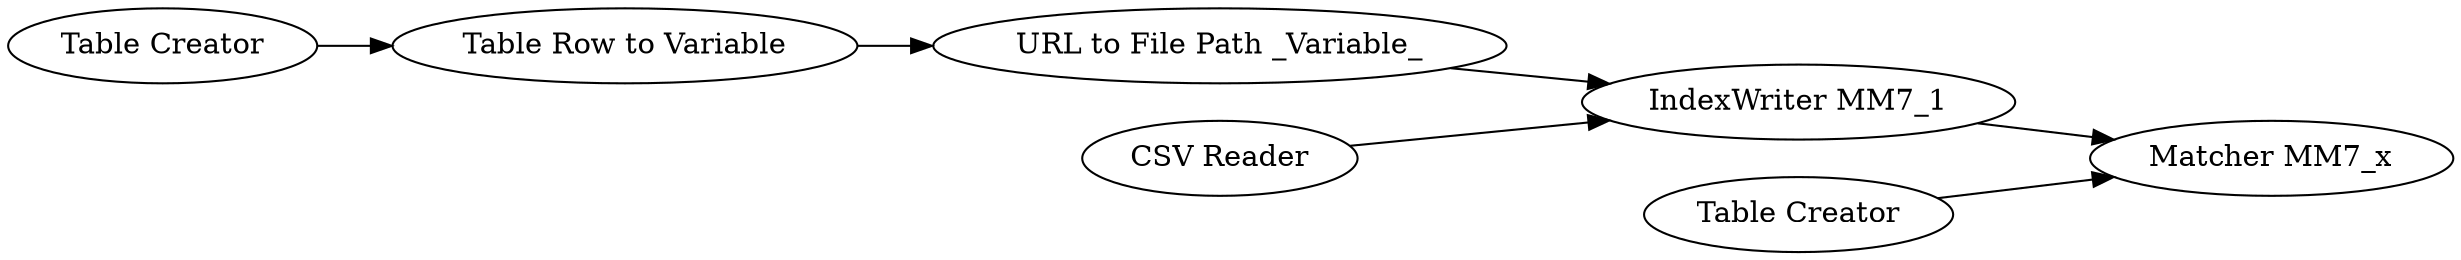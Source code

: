 digraph {
	18 -> 19
	3 -> 7
	20 -> 2
	19 -> 20
	2 -> 7
	1 -> 2
	20 [label="URL to File Path _Variable_"]
	1 [label="CSV Reader"]
	7 [label="Matcher MM7_x"]
	18 [label="Table Creator"]
	3 [label="Table Creator"]
	2 [label="IndexWriter MM7_1"]
	19 [label="Table Row to Variable"]
	rankdir=LR
}
